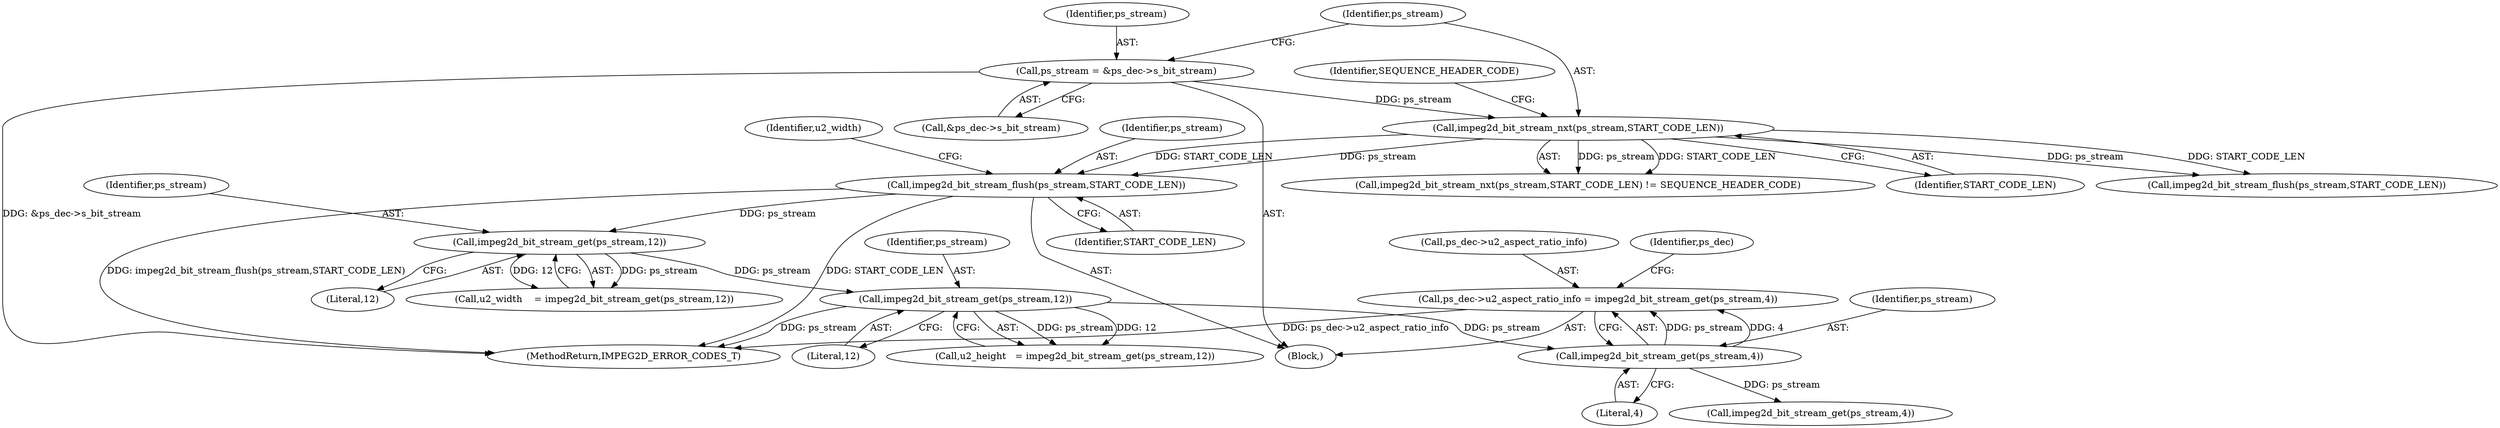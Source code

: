 digraph "0_Android_bef16671c891e16f25a7b174bc528eea109357be@pointer" {
"1000306" [label="(Call,ps_dec->u2_aspect_ratio_info = impeg2d_bit_stream_get(ps_stream,4))"];
"1000310" [label="(Call,impeg2d_bit_stream_get(ps_stream,4))"];
"1000158" [label="(Call,impeg2d_bit_stream_get(ps_stream,12))"];
"1000153" [label="(Call,impeg2d_bit_stream_get(ps_stream,12))"];
"1000148" [label="(Call,impeg2d_bit_stream_flush(ps_stream,START_CODE_LEN))"];
"1000138" [label="(Call,impeg2d_bit_stream_nxt(ps_stream,START_CODE_LEN))"];
"1000128" [label="(Call,ps_stream = &ps_dec->s_bit_stream)"];
"1000143" [label="(Call,impeg2d_bit_stream_flush(ps_stream,START_CODE_LEN))"];
"1000156" [label="(Call,u2_height   = impeg2d_bit_stream_get(ps_stream,12))"];
"1000137" [label="(Call,impeg2d_bit_stream_nxt(ps_stream,START_CODE_LEN) != SEQUENCE_HEADER_CODE)"];
"1000128" [label="(Call,ps_stream = &ps_dec->s_bit_stream)"];
"1000150" [label="(Identifier,START_CODE_LEN)"];
"1000141" [label="(Identifier,SEQUENCE_HEADER_CODE)"];
"1000420" [label="(MethodReturn,IMPEG2D_ERROR_CODES_T)"];
"1000155" [label="(Literal,12)"];
"1000152" [label="(Identifier,u2_width)"];
"1000159" [label="(Identifier,ps_stream)"];
"1000140" [label="(Identifier,START_CODE_LEN)"];
"1000315" [label="(Identifier,ps_dec)"];
"1000129" [label="(Identifier,ps_stream)"];
"1000311" [label="(Identifier,ps_stream)"];
"1000138" [label="(Call,impeg2d_bit_stream_nxt(ps_stream,START_CODE_LEN))"];
"1000126" [label="(Block,)"];
"1000130" [label="(Call,&ps_dec->s_bit_stream)"];
"1000306" [label="(Call,ps_dec->u2_aspect_ratio_info = impeg2d_bit_stream_get(ps_stream,4))"];
"1000139" [label="(Identifier,ps_stream)"];
"1000158" [label="(Call,impeg2d_bit_stream_get(ps_stream,12))"];
"1000148" [label="(Call,impeg2d_bit_stream_flush(ps_stream,START_CODE_LEN))"];
"1000149" [label="(Identifier,ps_stream)"];
"1000312" [label="(Literal,4)"];
"1000153" [label="(Call,impeg2d_bit_stream_get(ps_stream,12))"];
"1000154" [label="(Identifier,ps_stream)"];
"1000317" [label="(Call,impeg2d_bit_stream_get(ps_stream,4))"];
"1000307" [label="(Call,ps_dec->u2_aspect_ratio_info)"];
"1000160" [label="(Literal,12)"];
"1000151" [label="(Call,u2_width    = impeg2d_bit_stream_get(ps_stream,12))"];
"1000310" [label="(Call,impeg2d_bit_stream_get(ps_stream,4))"];
"1000306" -> "1000126"  [label="AST: "];
"1000306" -> "1000310"  [label="CFG: "];
"1000307" -> "1000306"  [label="AST: "];
"1000310" -> "1000306"  [label="AST: "];
"1000315" -> "1000306"  [label="CFG: "];
"1000306" -> "1000420"  [label="DDG: ps_dec->u2_aspect_ratio_info"];
"1000310" -> "1000306"  [label="DDG: ps_stream"];
"1000310" -> "1000306"  [label="DDG: 4"];
"1000310" -> "1000312"  [label="CFG: "];
"1000311" -> "1000310"  [label="AST: "];
"1000312" -> "1000310"  [label="AST: "];
"1000158" -> "1000310"  [label="DDG: ps_stream"];
"1000310" -> "1000317"  [label="DDG: ps_stream"];
"1000158" -> "1000156"  [label="AST: "];
"1000158" -> "1000160"  [label="CFG: "];
"1000159" -> "1000158"  [label="AST: "];
"1000160" -> "1000158"  [label="AST: "];
"1000156" -> "1000158"  [label="CFG: "];
"1000158" -> "1000420"  [label="DDG: ps_stream"];
"1000158" -> "1000156"  [label="DDG: ps_stream"];
"1000158" -> "1000156"  [label="DDG: 12"];
"1000153" -> "1000158"  [label="DDG: ps_stream"];
"1000153" -> "1000151"  [label="AST: "];
"1000153" -> "1000155"  [label="CFG: "];
"1000154" -> "1000153"  [label="AST: "];
"1000155" -> "1000153"  [label="AST: "];
"1000151" -> "1000153"  [label="CFG: "];
"1000153" -> "1000151"  [label="DDG: ps_stream"];
"1000153" -> "1000151"  [label="DDG: 12"];
"1000148" -> "1000153"  [label="DDG: ps_stream"];
"1000148" -> "1000126"  [label="AST: "];
"1000148" -> "1000150"  [label="CFG: "];
"1000149" -> "1000148"  [label="AST: "];
"1000150" -> "1000148"  [label="AST: "];
"1000152" -> "1000148"  [label="CFG: "];
"1000148" -> "1000420"  [label="DDG: impeg2d_bit_stream_flush(ps_stream,START_CODE_LEN)"];
"1000148" -> "1000420"  [label="DDG: START_CODE_LEN"];
"1000138" -> "1000148"  [label="DDG: ps_stream"];
"1000138" -> "1000148"  [label="DDG: START_CODE_LEN"];
"1000138" -> "1000137"  [label="AST: "];
"1000138" -> "1000140"  [label="CFG: "];
"1000139" -> "1000138"  [label="AST: "];
"1000140" -> "1000138"  [label="AST: "];
"1000141" -> "1000138"  [label="CFG: "];
"1000138" -> "1000137"  [label="DDG: ps_stream"];
"1000138" -> "1000137"  [label="DDG: START_CODE_LEN"];
"1000128" -> "1000138"  [label="DDG: ps_stream"];
"1000138" -> "1000143"  [label="DDG: ps_stream"];
"1000138" -> "1000143"  [label="DDG: START_CODE_LEN"];
"1000128" -> "1000126"  [label="AST: "];
"1000128" -> "1000130"  [label="CFG: "];
"1000129" -> "1000128"  [label="AST: "];
"1000130" -> "1000128"  [label="AST: "];
"1000139" -> "1000128"  [label="CFG: "];
"1000128" -> "1000420"  [label="DDG: &ps_dec->s_bit_stream"];
}
